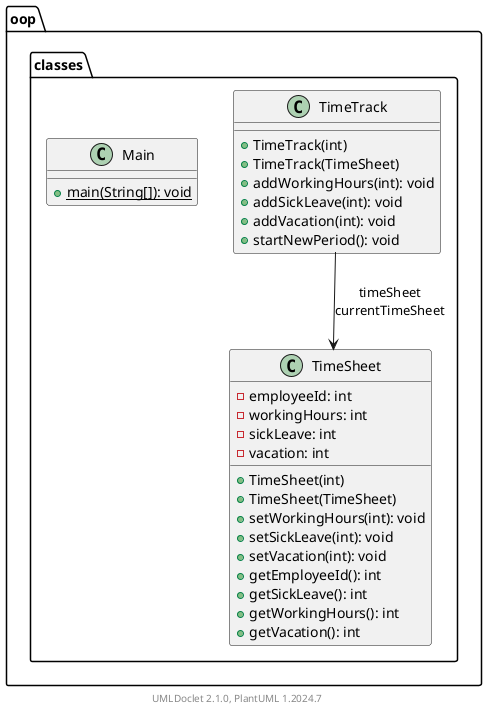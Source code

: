 @startuml
    namespace oop.classes {

        class TimeSheet [[TimeSheet.html]] {
            -employeeId: int
            -workingHours: int
            -sickLeave: int
            -vacation: int
            +TimeSheet(int)
            +TimeSheet(TimeSheet)
            +setWorkingHours(int): void
            +setSickLeave(int): void
            +setVacation(int): void
            +getEmployeeId(): int
            +getSickLeave(): int
            +getWorkingHours(): int
            +getVacation(): int
        }

        class TimeTrack [[TimeTrack.html]] {
            +TimeTrack(int)
            +TimeTrack(TimeSheet)
            +addWorkingHours(int): void
            +addSickLeave(int): void
            +addVacation(int): void
            +startNewPeriod(): void
        }

        class Main [[Main.html]] {
            {static} +main(String[]): void
        }

        TimeTrack --> TimeSheet: timeSheet\ncurrentTimeSheet
    }

    center footer UMLDoclet 2.1.0, PlantUML %version()
@enduml
